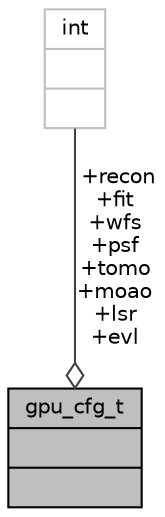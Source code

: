 digraph "gpu_cfg_t"
{
 // INTERACTIVE_SVG=YES
  bgcolor="transparent";
  edge [fontname="Helvetica",fontsize="10",labelfontname="Helvetica",labelfontsize="10"];
  node [fontname="Helvetica",fontsize="10",shape=record];
  Node229 [label="{gpu_cfg_t\n||}",height=0.2,width=0.4,color="black", fillcolor="grey75", style="filled", fontcolor="black"];
  Node230 -> Node229 [color="grey25",fontsize="10",style="solid",label=" +recon\n+fit\n+wfs\n+psf\n+tomo\n+moao\n+lsr\n+evl" ,arrowhead="odiamond",fontname="Helvetica"];
  Node230 [label="{int\n||}",height=0.2,width=0.4,color="grey75"];
}
